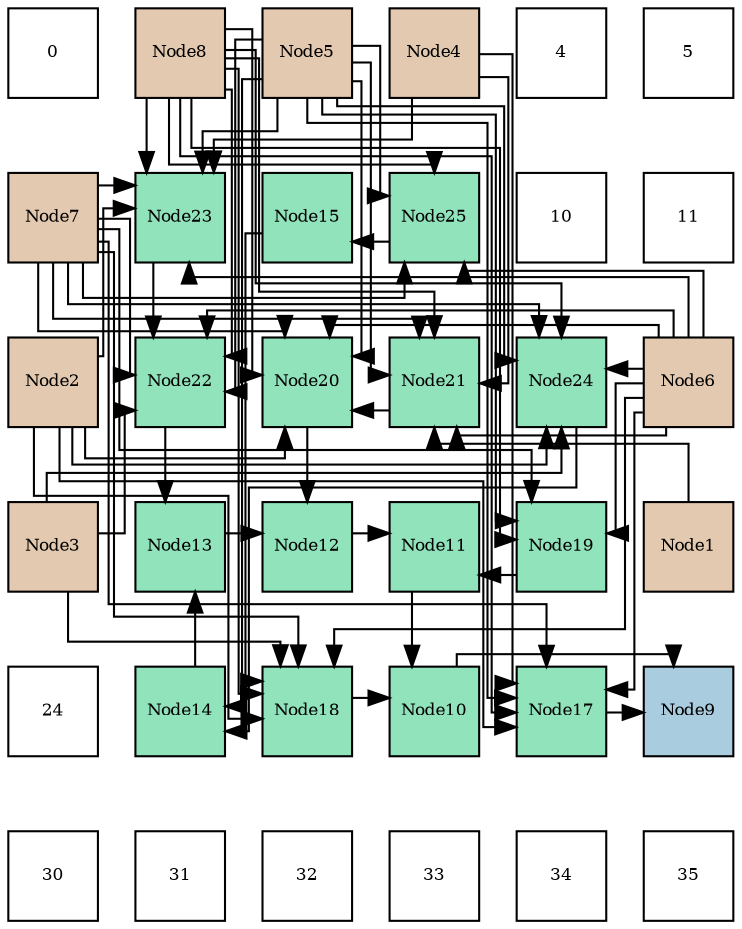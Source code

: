 digraph layout{
 rankdir=TB;
 splines=ortho;
 node [style=filled shape=square fixedsize=true width=0.6];
0[label="0", fontsize=8, fillcolor="#ffffff"];
1[label="Node8", fontsize=8, fillcolor="#e3c9af"];
2[label="Node5", fontsize=8, fillcolor="#e3c9af"];
3[label="Node4", fontsize=8, fillcolor="#e3c9af"];
4[label="4", fontsize=8, fillcolor="#ffffff"];
5[label="5", fontsize=8, fillcolor="#ffffff"];
6[label="Node7", fontsize=8, fillcolor="#e3c9af"];
7[label="Node23", fontsize=8, fillcolor="#91e3bb"];
8[label="Node15", fontsize=8, fillcolor="#91e3bb"];
9[label="Node25", fontsize=8, fillcolor="#91e3bb"];
10[label="10", fontsize=8, fillcolor="#ffffff"];
11[label="11", fontsize=8, fillcolor="#ffffff"];
12[label="Node2", fontsize=8, fillcolor="#e3c9af"];
13[label="Node22", fontsize=8, fillcolor="#91e3bb"];
14[label="Node20", fontsize=8, fillcolor="#91e3bb"];
15[label="Node21", fontsize=8, fillcolor="#91e3bb"];
16[label="Node24", fontsize=8, fillcolor="#91e3bb"];
17[label="Node6", fontsize=8, fillcolor="#e3c9af"];
18[label="Node3", fontsize=8, fillcolor="#e3c9af"];
19[label="Node13", fontsize=8, fillcolor="#91e3bb"];
20[label="Node12", fontsize=8, fillcolor="#91e3bb"];
21[label="Node11", fontsize=8, fillcolor="#91e3bb"];
22[label="Node19", fontsize=8, fillcolor="#91e3bb"];
23[label="Node1", fontsize=8, fillcolor="#e3c9af"];
24[label="24", fontsize=8, fillcolor="#ffffff"];
25[label="Node14", fontsize=8, fillcolor="#91e3bb"];
26[label="Node18", fontsize=8, fillcolor="#91e3bb"];
27[label="Node10", fontsize=8, fillcolor="#91e3bb"];
28[label="Node17", fontsize=8, fillcolor="#91e3bb"];
29[label="Node9", fontsize=8, fillcolor="#a9ccde"];
30[label="30", fontsize=8, fillcolor="#ffffff"];
31[label="31", fontsize=8, fillcolor="#ffffff"];
32[label="32", fontsize=8, fillcolor="#ffffff"];
33[label="33", fontsize=8, fillcolor="#ffffff"];
34[label="34", fontsize=8, fillcolor="#ffffff"];
35[label="35", fontsize=8, fillcolor="#ffffff"];
edge [constraint=false, style=vis];27 -> 29;
28 -> 29;
21 -> 27;
26 -> 27;
20 -> 21;
22 -> 21;
19 -> 20;
14 -> 20;
25 -> 19;
13 -> 19;
8 -> 25;
16 -> 25;
9 -> 8;
15 -> 14;
12 -> 14;
2 -> 14;
17 -> 14;
6 -> 14;
1 -> 14;
7 -> 13;
18 -> 13;
2 -> 13;
17 -> 13;
6 -> 13;
1 -> 13;
12 -> 28;
3 -> 28;
2 -> 28;
17 -> 28;
6 -> 28;
1 -> 28;
12 -> 26;
18 -> 26;
2 -> 26;
17 -> 26;
6 -> 26;
1 -> 26;
2 -> 22;
17 -> 22;
6 -> 22;
1 -> 22;
23 -> 15;
3 -> 15;
2 -> 15;
17 -> 15;
6 -> 15;
1 -> 15;
12 -> 7;
3 -> 7;
2 -> 7;
17 -> 7;
6 -> 7;
1 -> 7;
12 -> 16;
18 -> 16;
2 -> 16;
17 -> 16;
6 -> 16;
1 -> 16;
2 -> 9;
17 -> 9;
6 -> 9;
1 -> 9;
edge [constraint=true, style=invis];
0 -> 6 -> 12 -> 18 -> 24 -> 30;
1 -> 7 -> 13 -> 19 -> 25 -> 31;
2 -> 8 -> 14 -> 20 -> 26 -> 32;
3 -> 9 -> 15 -> 21 -> 27 -> 33;
4 -> 10 -> 16 -> 22 -> 28 -> 34;
5 -> 11 -> 17 -> 23 -> 29 -> 35;
rank = same {0 -> 1 -> 2 -> 3 -> 4 -> 5};
rank = same {6 -> 7 -> 8 -> 9 -> 10 -> 11};
rank = same {12 -> 13 -> 14 -> 15 -> 16 -> 17};
rank = same {18 -> 19 -> 20 -> 21 -> 22 -> 23};
rank = same {24 -> 25 -> 26 -> 27 -> 28 -> 29};
rank = same {30 -> 31 -> 32 -> 33 -> 34 -> 35};
}